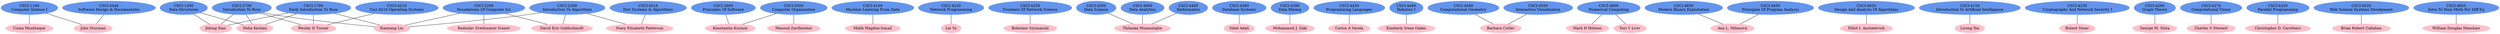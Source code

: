 graph {
	graph [scale=0.5]
	"CSCI-1100
Computer Science I" [color=cornflowerblue style=filled]
	"Uzma Mushtaque" [color=pink style=filled]
	"CSCI-1100
Computer Science I" -- "Uzma Mushtaque"
	"John Sturman" [color=pink style=filled]
	"CSCI-1100
Computer Science I" -- "John Sturman"
	"CSCI-1200
Data Structures" [color=cornflowerblue style=filled]
	"Neha Keshan" [color=pink style=filled]
	"CSCI-1200
Data Structures" -- "Neha Keshan"
	"Jidong Xiao" [color=pink style=filled]
	"CSCI-1200
Data Structures" -- "Jidong Xiao"
	"CSCI-2200
Foundations Of Computer Sci" [color=cornflowerblue style=filled]
	"Radoslav Svetlozarov Ivanov" [color=pink style=filled]
	"CSCI-2200
Foundations Of Computer Sci" -- "Radoslav Svetlozarov Ivanov"
	"Xiaoyang Liu" [color=pink style=filled]
	"CSCI-2200
Foundations Of Computer Sci" -- "Xiaoyang Liu"
	"David Eric Goldschmidt" [color=pink style=filled]
	"CSCI-2200
Foundations Of Computer Sci" -- "David Eric Goldschmidt"
	"CSCI-2300
Introduction To Algorithms" [color=cornflowerblue style=filled]
	"Xiaoyang Liu" [color=pink style=filled]
	"CSCI-2300
Introduction To Algorithms" -- "Xiaoyang Liu"
	"Stacy Elizabeth Patterson" [color=pink style=filled]
	"CSCI-2300
Introduction To Algorithms" -- "Stacy Elizabeth Patterson"
	"David Eric Goldschmidt" [color=pink style=filled]
	"CSCI-2300
Introduction To Algorithms" -- "David Eric Goldschmidt"
	"CSCI-2500
Computer Organization" [color=cornflowerblue style=filled]
	"Konstantin Kuzmin" [color=pink style=filled]
	"CSCI-2500
Computer Organization" -- "Konstantin Kuzmin"
	"Masoud Zarifneshat" [color=pink style=filled]
	"CSCI-2500
Computer Organization" -- "Masoud Zarifneshat"
	"CSCI-4100
Machine Learning From Data" [color=cornflowerblue style=filled]
	"Malik Magdon-Ismail" [color=pink style=filled]
	"CSCI-4100
Machine Learning From Data" -- "Malik Magdon-Ismail"
	"CSCI-4220
Network Programming" [color=cornflowerblue style=filled]
	"Lei Yu" [color=pink style=filled]
	"CSCI-4220
Network Programming" -- "Lei Yu"
	"CSCI-4250
Frontiers Of Network Science" [color=cornflowerblue style=filled]
	"Boleslaw Szymanski" [color=pink style=filled]
	"CSCI-4250
Frontiers Of Network Science" -- "Boleslaw Szymanski"
	"CSCI-4350
Data Science" [color=cornflowerblue style=filled]
	"Thilanka Munasinghe" [color=pink style=filled]
	"CSCI-4350
Data Science" -- "Thilanka Munasinghe"
	"CSCI-4380
Database Systems" [color=cornflowerblue style=filled]
	"Sibel Adali" [color=pink style=filled]
	"CSCI-4380
Database Systems" -- "Sibel Adali"
	"CSCI-4390
Data Mining" [color=cornflowerblue style=filled]
	"Mohammed J. Zaki" [color=pink style=filled]
	"CSCI-4390
Data Mining" -- "Mohammed J. Zaki"
	"CSCI-4430
Programming Languages" [color=cornflowerblue style=filled]
	"Carlos A Varela" [color=pink style=filled]
	"CSCI-4430
Programming Languages" -- "Carlos A Varela"
	"CSCI-4440
Software Design & Documentatio" [color=cornflowerblue style=filled]
	"John Sturman" [color=pink style=filled]
	"CSCI-4440
Software Design & Documentatio" -- "John Sturman"
	"CSCI-4480
Robotics I" [color=cornflowerblue style=filled]
	"Kimberly Irene Oakes" [color=pink style=filled]
	"CSCI-4480
Robotics I" -- "Kimberly Irene Oakes"
	"CSCI-4560
Computational Geometry" [color=cornflowerblue style=filled]
	"Barbara Cutler" [color=pink style=filled]
	"CSCI-4560
Computational Geometry" -- "Barbara Cutler"
	"CSCI-4600
Data Analytics" [color=cornflowerblue style=filled]
	"Thilanka Munasinghe" [color=pink style=filled]
	"CSCI-4600
Data Analytics" -- "Thilanka Munasinghe"
	"CSCI-4800
Numerical Computing" [color=cornflowerblue style=filled]
	"Mark H Holmes" [color=pink style=filled]
	"CSCI-4800
Numerical Computing" -- "Mark H Holmes"
	"Yuri V Lvov" [color=pink style=filled]
	"CSCI-4800
Numerical Computing" -- "Yuri V Lvov"
	"CSCI-4850
Modern Binary Exploitation" [color=cornflowerblue style=filled]
	"Ana L. Milanova" [color=pink style=filled]
	"CSCI-4850
Modern Binary Exploitation" -- "Ana L. Milanova"
	"CSCI-1700
Early Introduction To Rcos" [color=cornflowerblue style=filled]
	"Neha Keshan" [color=pink style=filled]
	"CSCI-1700
Early Introduction To Rcos" -- "Neha Keshan"
	"Wesley D Turner" [color=pink style=filled]
	"CSCI-1700
Early Introduction To Rcos" -- "Wesley D Turner"
	"Xiaoyang Liu" [color=pink style=filled]
	"CSCI-1700
Early Introduction To Rcos" -- "Xiaoyang Liu"
	"Jidong Xiao" [color=pink style=filled]
	"CSCI-1700
Early Introduction To Rcos" -- "Jidong Xiao"
	"CSCI-2600
Principles Of Software" [color=cornflowerblue style=filled]
	"Konstantin Kuzmin" [color=pink style=filled]
	"CSCI-2600
Principles Of Software" -- "Konstantin Kuzmin"
	"CSCI-2700
Introduction To Rcos" [color=cornflowerblue style=filled]
	"Neha Keshan" [color=pink style=filled]
	"CSCI-2700
Introduction To Rcos" -- "Neha Keshan"
	"Wesley D Turner" [color=pink style=filled]
	"CSCI-2700
Introduction To Rcos" -- "Wesley D Turner"
	"Xiaoyang Liu" [color=pink style=filled]
	"CSCI-2700
Introduction To Rcos" -- "Xiaoyang Liu"
	"Jidong Xiao" [color=pink style=filled]
	"CSCI-2700
Introduction To Rcos" -- "Jidong Xiao"
	"CSCI-4020
Design And Analysis Of Algorithms" [color=cornflowerblue style=filled]
	"Elliot I. Anshelevich" [color=pink style=filled]
	"CSCI-4020
Design And Analysis Of Algorithms" -- "Elliot I. Anshelevich"
	"CSCI-4150
Introduction To Artificial Intelligence" [color=cornflowerblue style=filled]
	"Lirong Xia" [color=pink style=filled]
	"CSCI-4150
Introduction To Artificial Intelligence" -- "Lirong Xia"
	"CSCI-4210
Csci 4210 Operating Systems" [color=cornflowerblue style=filled]
	"Wesley D Turner" [color=pink style=filled]
	"CSCI-4210
Csci 4210 Operating Systems" -- "Wesley D Turner"
	"CSCI-4230
Cryptography And Network Security I" [color=cornflowerblue style=filled]
	"Bulent Yener" [color=pink style=filled]
	"CSCI-4230
Cryptography And Network Security I" -- "Bulent Yener"
	"CSCI-4260
Graph Theory" [color=cornflowerblue style=filled]
	"George M. Slota" [color=pink style=filled]
	"CSCI-4260
Graph Theory" -- "George M. Slota"
	"CSCI-4270
Computational Vision" [color=cornflowerblue style=filled]
	"Charles V Stewart" [color=pink style=filled]
	"CSCI-4270
Computational Vision" -- "Charles V Stewart"
	"CSCI-4320
Parallel Programming" [color=cornflowerblue style=filled]
	"Christopher D. Carothers" [color=pink style=filled]
	"CSCI-4320
Parallel Programming" -- "Christopher D. Carothers"
	"CSCI-4400
Xinformatics" [color=cornflowerblue style=filled]
	"Thilanka Munasinghe" [color=pink style=filled]
	"CSCI-4400
Xinformatics" -- "Thilanka Munasinghe"
	"CSCI-4450
Principles Of Program Analysis" [color=cornflowerblue style=filled]
	"Ana L. Milanova" [color=pink style=filled]
	"CSCI-4450
Principles Of Program Analysis" -- "Ana L. Milanova"
	"CSCI-4510
Dist Systems & Algorithms" [color=cornflowerblue style=filled]
	"Stacy Elizabeth Patterson" [color=pink style=filled]
	"CSCI-4510
Dist Systems & Algorithms" -- "Stacy Elizabeth Patterson"
	"CSCI-4520
Web Science Systems Develpment" [color=cornflowerblue style=filled]
	"Brian Robert Callahan" [color=pink style=filled]
	"CSCI-4520
Web Science Systems Develpment" -- "Brian Robert Callahan"
	"CSCI-4550
Interactive Visualization" [color=cornflowerblue style=filled]
	"Barbara Cutler" [color=pink style=filled]
	"CSCI-4550
Interactive Visualization" -- "Barbara Cutler"
	"CSCI-4820
Intro To Num Meth For Diff Eq" [color=cornflowerblue style=filled]
	"William Douglas Henshaw" [color=pink style=filled]
	"CSCI-4820
Intro To Num Meth For Diff Eq" -- "William Douglas Henshaw"
}
